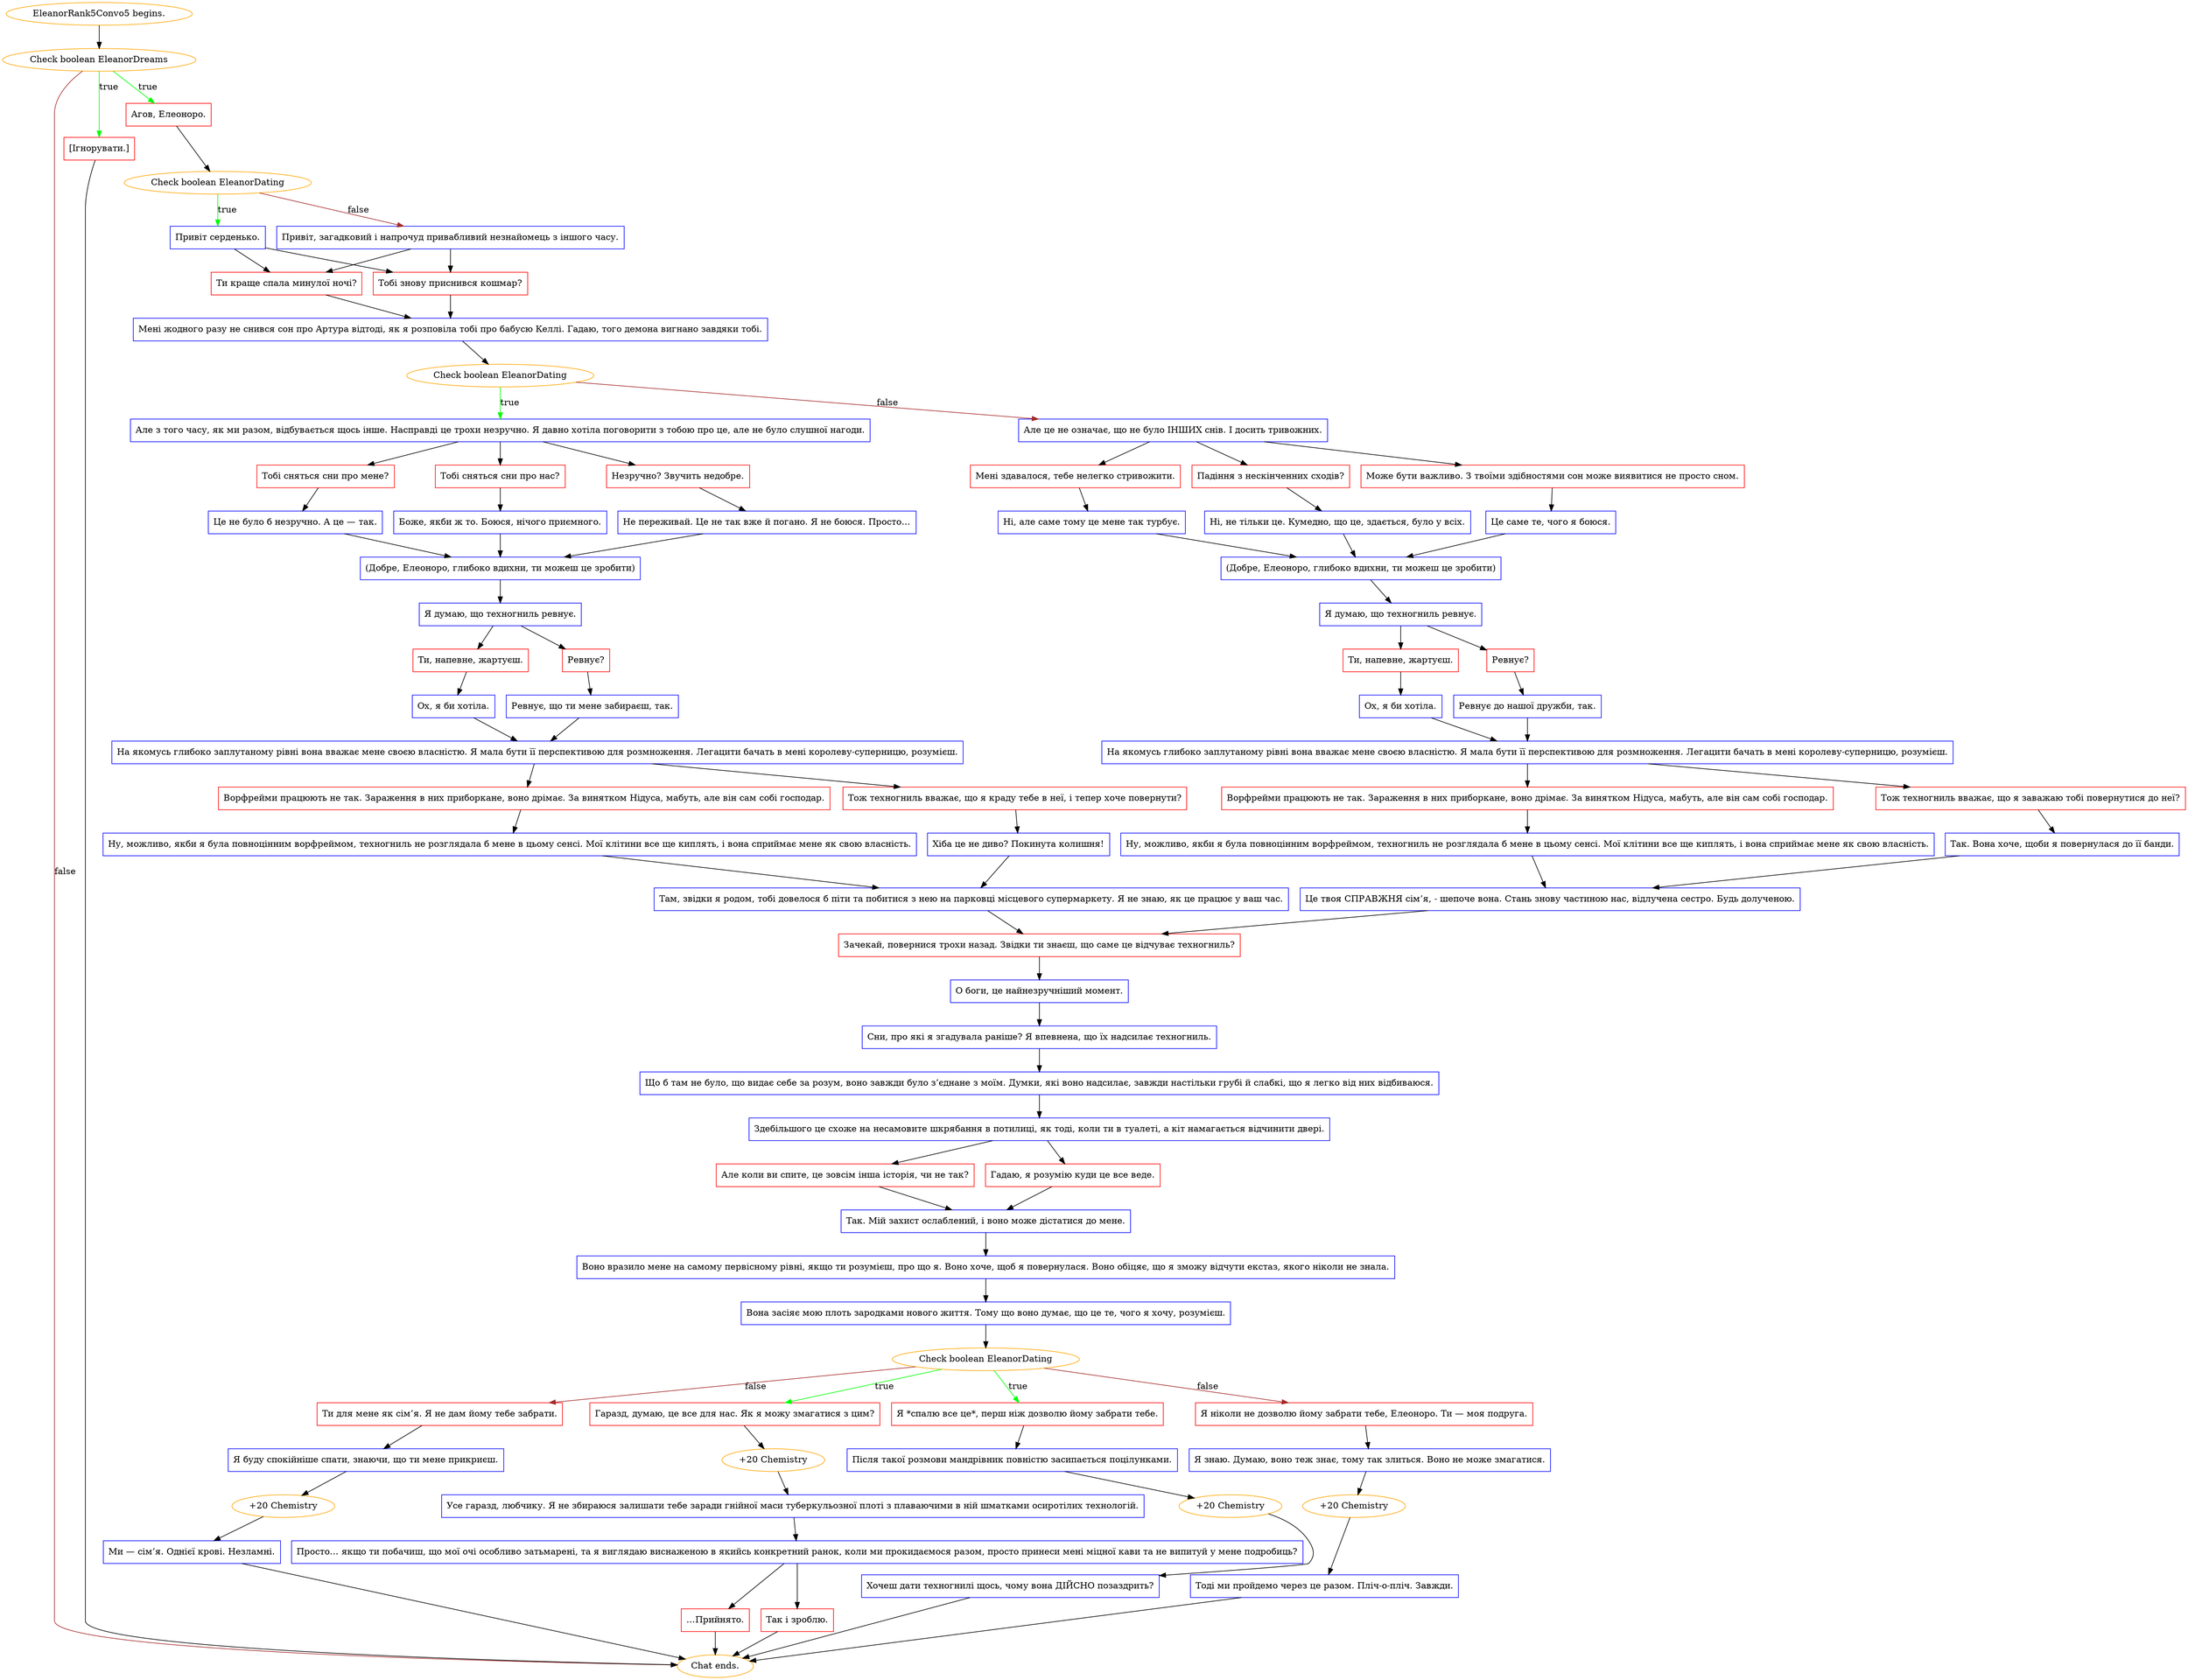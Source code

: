 digraph {
	"EleanorRank5Convo5 begins." [color=orange];
		"EleanorRank5Convo5 begins." -> j2010599810;
	j2010599810 [label="Check boolean EleanorDreams",color=orange];
		j2010599810 -> j3127354238 [label=true,color=green];
		j2010599810 -> j773651948 [label=true,color=green];
		j2010599810 -> "Chat ends." [label=false,color=brown];
	j3127354238 [label="Агов, Елеоноро.",shape=box,color=red];
		j3127354238 -> j1518854856;
	j773651948 [label="[Ігнорувати.]",shape=box,color=red];
		j773651948 -> "Chat ends.";
	"Chat ends." [color=orange];
	j1518854856 [label="Check boolean EleanorDating",color=orange];
		j1518854856 -> j2308970706 [label=true,color=green];
		j1518854856 -> j2034154641 [label=false,color=brown];
	j2308970706 [label="Привіт серденько.",shape=box,color=blue];
		j2308970706 -> j315668595;
		j2308970706 -> j3505145842;
	j2034154641 [label="Привіт, загадковий і напрочуд привабливий незнайомець з іншого часу.",shape=box,color=blue];
		j2034154641 -> j315668595;
		j2034154641 -> j3505145842;
	j315668595 [label="Ти краще спала минулої ночі?",shape=box,color=red];
		j315668595 -> j81673590;
	j3505145842 [label="Тобі знову приснився кошмар?",shape=box,color=red];
		j3505145842 -> j81673590;
	j81673590 [label="Мені жодного разу не снився сон про Артура відтоді, як я розповіла тобі про бабусю Келлі. Гадаю, того демона вигнано завдяки тобі.",shape=box,color=blue];
		j81673590 -> j3019953371;
	j3019953371 [label="Check boolean EleanorDating",color=orange];
		j3019953371 -> j2860836458 [label=true,color=green];
		j3019953371 -> j1114989182 [label=false,color=brown];
	j2860836458 [label="Але з того часу, як ми разом, відбувається щось інше. Насправді це трохи незручно. Я давно хотіла поговорити з тобою про це, але не було слушної нагоди.",shape=box,color=blue];
		j2860836458 -> j917076781;
		j2860836458 -> j3464100829;
		j2860836458 -> j4161520208;
	j1114989182 [label="Але це не означає, що не було ІНШИХ снів. І досить тривожних.",shape=box,color=blue];
		j1114989182 -> j3339855399;
		j1114989182 -> j4136481900;
		j1114989182 -> j2254551344;
	j917076781 [label="Тобі сняться сни про мене?",shape=box,color=red];
		j917076781 -> j2827140477;
	j3464100829 [label="Тобі сняться сни про нас?",shape=box,color=red];
		j3464100829 -> j3220587132;
	j4161520208 [label="Незручно? Звучить недобре.",shape=box,color=red];
		j4161520208 -> j1854225365;
	j3339855399 [label="Мені здавалося, тебе нелегко стривожити.",shape=box,color=red];
		j3339855399 -> j1202479235;
	j4136481900 [label="Падіння з нескінченних сходів?",shape=box,color=red];
		j4136481900 -> j14282479;
	j2254551344 [label="Може бути важливо. З твоїми здібностями сон може виявитися не просто сном.",shape=box,color=red];
		j2254551344 -> j581292424;
	j2827140477 [label="Це не було б незручно. А це — так.",shape=box,color=blue];
		j2827140477 -> j3276680221;
	j3220587132 [label="Боже, якби ж то. Боюся, нічого приємного.",shape=box,color=blue];
		j3220587132 -> j3276680221;
	j1854225365 [label="Не переживай. Це не так вже й погано. Я не боюся. Просто…",shape=box,color=blue];
		j1854225365 -> j3276680221;
	j1202479235 [label="Ні, але саме тому це мене так турбує.",shape=box,color=blue];
		j1202479235 -> j2897248894;
	j14282479 [label="Ні, не тільки це. Кумедно, що це, здається, було у всіх.",shape=box,color=blue];
		j14282479 -> j2897248894;
	j581292424 [label="Це саме те, чого я боюся.",shape=box,color=blue];
		j581292424 -> j2897248894;
	j3276680221 [label="(Добре, Елеоноро, глибоко вдихни, ти можеш це зробити)",shape=box,color=blue];
		j3276680221 -> j1042572998;
	j2897248894 [label="(Добре, Елеоноро, глибоко вдихни, ти можеш це зробити)",shape=box,color=blue];
		j2897248894 -> j3538162367;
	j1042572998 [label="Я думаю, що техногниль ревнує.",shape=box,color=blue];
		j1042572998 -> j1841233136;
		j1042572998 -> j440479118;
	j3538162367 [label="Я думаю, що техногниль ревнує.",shape=box,color=blue];
		j3538162367 -> j2363112230;
		j3538162367 -> j2583921258;
	j1841233136 [label="Ти, напевне, жартуєш.",shape=box,color=red];
		j1841233136 -> j1795520596;
	j440479118 [label="Ревнує?",shape=box,color=red];
		j440479118 -> j3091545889;
	j2363112230 [label="Ти, напевне, жартуєш.",shape=box,color=red];
		j2363112230 -> j2194057174;
	j2583921258 [label="Ревнує?",shape=box,color=red];
		j2583921258 -> j3508496508;
	j1795520596 [label="Ох, я би хотіла.",shape=box,color=blue];
		j1795520596 -> j3224097981;
	j3091545889 [label="Ревнує, що ти мене забираєш, так.",shape=box,color=blue];
		j3091545889 -> j3224097981;
	j2194057174 [label="Ох, я би хотіла.",shape=box,color=blue];
		j2194057174 -> j3821017357;
	j3508496508 [label="Ревнує до нашої дружби, так.",shape=box,color=blue];
		j3508496508 -> j3821017357;
	j3224097981 [label="На якомусь глибоко заплутаному рівні вона вважає мене своєю власністю. Я мала бути її перспективою для розмноження. Легацити бачать в мені королеву-суперницю, розумієш.",shape=box,color=blue];
		j3224097981 -> j289256107;
		j3224097981 -> j1106194782;
	j3821017357 [label="На якомусь глибоко заплутаному рівні вона вважає мене своєю власністю. Я мала бути її перспективою для розмноження. Легацити бачать в мені королеву-суперницю, розумієш.",shape=box,color=blue];
		j3821017357 -> j2754255188;
		j3821017357 -> j633366187;
	j289256107 [label="Ворфрейми працюють не так. Зараження в них приборкане, воно дрімає. За винятком Нідуса, мабуть, але він сам собі господар.",shape=box,color=red];
		j289256107 -> j1957376613;
	j1106194782 [label="Тож техногниль вважає, що я краду тебе в неї, і тепер хоче повернути?",shape=box,color=red];
		j1106194782 -> j2148733782;
	j2754255188 [label="Ворфрейми працюють не так. Зараження в них приборкане, воно дрімає. За винятком Нідуса, мабуть, але він сам собі господар.",shape=box,color=red];
		j2754255188 -> j1625439994;
	j633366187 [label="Тож техногниль вважає, що я заважаю тобі повернутися до неї?",shape=box,color=red];
		j633366187 -> j1202092297;
	j1957376613 [label="Ну, можливо, якби я була повноцінним ворфреймом, техногниль не розглядала б мене в цьому сенсі. Мої клітини все ще киплять, і вона сприймає мене як свою власність.",shape=box,color=blue];
		j1957376613 -> j3437981384;
	j2148733782 [label="Хіба це не диво? Покинута колишня!",shape=box,color=blue];
		j2148733782 -> j3437981384;
	j1625439994 [label="Ну, можливо, якби я була повноцінним ворфреймом, техногниль не розглядала б мене в цьому сенсі. Мої клітини все ще киплять, і вона сприймає мене як свою власність.",shape=box,color=blue];
		j1625439994 -> j250179740;
	j1202092297 [label="Так. Вона хоче, щоби я повернулася до її банди.",shape=box,color=blue];
		j1202092297 -> j250179740;
	j3437981384 [label="Там, звідки я родом, тобі довелося б піти та побитися з нею на парковці місцевого супермаркету. Я не знаю, як це працює у ваш час.",shape=box,color=blue];
		j3437981384 -> j1553719021;
	j250179740 [label="Це твоя СПРАВЖНЯ сім’я, - шепоче вона. Стань знову частиною нас, відлучена сестро. Будь долученою.",shape=box,color=blue];
		j250179740 -> j1553719021;
	j1553719021 [label="Зачекай, повернися трохи назад. Звідки ти знаєш, що саме це відчуває техногниль?",shape=box,color=red];
		j1553719021 -> j224692852;
	j224692852 [label="О боги, це найнезручніший момент.",shape=box,color=blue];
		j224692852 -> j2384904181;
	j2384904181 [label="Сни, про які я згадувала раніше? Я впевнена, що їх надсилає техногниль.",shape=box,color=blue];
		j2384904181 -> j2281503842;
	j2281503842 [label="Що б там не було, що видає себе за розум, воно завжди було з’єднане з моїм. Думки, які воно надсилає, завжди настільки грубі й слабкі, що я легко від них відбиваюся.",shape=box,color=blue];
		j2281503842 -> j624124150;
	j624124150 [label="Здебільшого це схоже на несамовите шкрябання в потилиці, як тоді, коли ти в туалеті, а кіт намагається відчинити двері.",shape=box,color=blue];
		j624124150 -> j1836860322;
		j624124150 -> j264511573;
	j1836860322 [label="Але коли ви спите, це зовсім інша історія, чи не так?",shape=box,color=red];
		j1836860322 -> j919030554;
	j264511573 [label="Гадаю, я розумію куди це все веде.",shape=box,color=red];
		j264511573 -> j919030554;
	j919030554 [label="Так. Мій захист ослаблений, і воно може дістатися до мене.",shape=box,color=blue];
		j919030554 -> j4257984964;
	j4257984964 [label="Воно вразило мене на самому первісному рівні, якщо ти розумієш, про що я. Воно хоче, щоб я повернулася. Воно обіцяє, що я зможу відчути екстаз, якого ніколи не знала.",shape=box,color=blue];
		j4257984964 -> j3891886800;
	j3891886800 [label="Вона засіяє мою плоть зародками нового життя. Тому що воно думає, що це те, чого я хочу, розумієш.",shape=box,color=blue];
		j3891886800 -> j3322718474;
	j3322718474 [label="Check boolean EleanorDating",color=orange];
		j3322718474 -> j1926591838 [label=true,color=green];
		j3322718474 -> j2390389351 [label=true,color=green];
		j3322718474 -> j2605938620 [label=false,color=brown];
		j3322718474 -> j3358809539 [label=false,color=brown];
	j1926591838 [label="Гаразд, думаю, це все для нас. Як я можу змагатися з цим?",shape=box,color=red];
		j1926591838 -> j1361793179;
	j2390389351 [label="Я *спалю все це*, перш ніж дозволю йому забрати тебе.",shape=box,color=red];
		j2390389351 -> j4049875210;
	j2605938620 [label="Я ніколи не дозволю йому забрати тебе, Елеоноро. Ти — моя подруга.",shape=box,color=red];
		j2605938620 -> j2047069454;
	j3358809539 [label="Ти для мене як сім’я. Я не дам йому тебе забрати.",shape=box,color=red];
		j3358809539 -> j1492061204;
	j1361793179 [label="+20 Chemistry",color=orange];
		j1361793179 -> j663594918;
	j4049875210 [label="Після такої розмови мандрівник повністю засипається поцілунками.",shape=box,color=blue];
		j4049875210 -> j731980512;
	j2047069454 [label="Я знаю. Думаю, воно теж знає, тому так злиться. Воно не може змагатися.",shape=box,color=blue];
		j2047069454 -> j277258371;
	j1492061204 [label="Я буду спокійніше спати, знаючи, що ти мене прикриєш.",shape=box,color=blue];
		j1492061204 -> j1938141732;
	j663594918 [label="Усе гаразд, любчику. Я не збираюся залишати тебе заради гнійної маси туберкульозної плоті з плаваючими в ній шматками осиротілих технологій.",shape=box,color=blue];
		j663594918 -> j3234336927;
	j731980512 [label="+20 Chemistry",color=orange];
		j731980512 -> j3846865341;
	j277258371 [label="+20 Chemistry",color=orange];
		j277258371 -> j4045647672;
	j1938141732 [label="+20 Chemistry",color=orange];
		j1938141732 -> j1221325209;
	j3234336927 [label="Просто… якщо ти побачиш, що мої очі особливо затьмарені, та я виглядаю виснаженою в якийсь конкретний ранок, коли ми прокидаємося разом, просто принеси мені міцної кави та не випитуй у мене подробиць?",shape=box,color=blue];
		j3234336927 -> j1253171740;
		j3234336927 -> j216654445;
	j3846865341 [label="Хочеш дати техногнилі щось, чому вона ДІЙСНО позаздрить?",shape=box,color=blue];
		j3846865341 -> "Chat ends.";
	j4045647672 [label="Тоді ми пройдемо через це разом. Пліч-о-пліч. Завжди.",shape=box,color=blue];
		j4045647672 -> "Chat ends.";
	j1221325209 [label="Ми — сім’я. Однієї крові. Незламні.",shape=box,color=blue];
		j1221325209 -> "Chat ends.";
	j1253171740 [label="Так і зроблю.",shape=box,color=red];
		j1253171740 -> "Chat ends.";
	j216654445 [label="…Прийнято.",shape=box,color=red];
		j216654445 -> "Chat ends.";
}